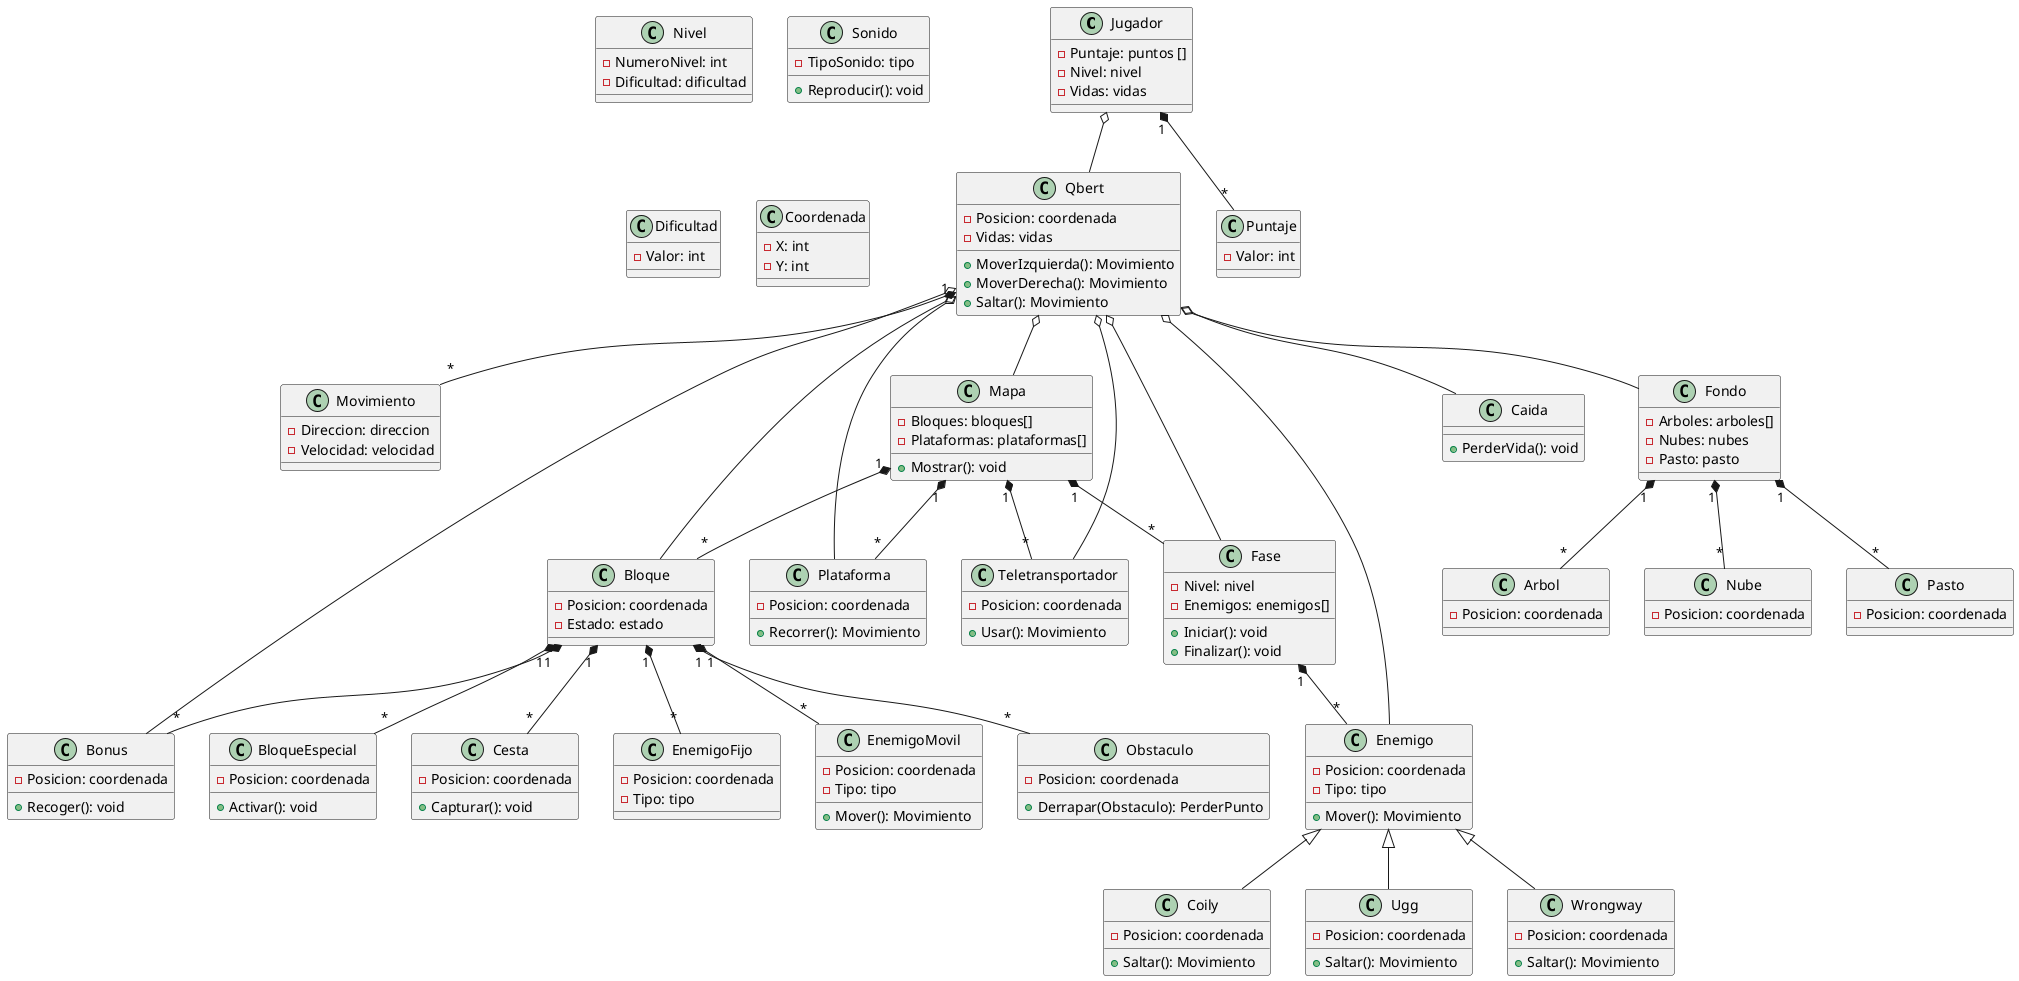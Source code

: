 @startuml
class Jugador {
    -Puntaje: puntos []
    -Nivel: nivel
    -Vidas: vidas
}
class Qbert {
    +MoverIzquierda(): Movimiento
    +MoverDerecha(): Movimiento
    +Saltar(): Movimiento
    -Posicion: coordenada
    -Vidas: vidas
}
class Movimiento {
    -Direccion: direccion
    -Velocidad: velocidad
}
class Bloque {
    -Posicion: coordenada
    -Estado: estado
}
class Enemigo {
    +Mover(): Movimiento
    -Posicion: coordenada
    -Tipo: tipo
}
class Coily {
    +Saltar(): Movimiento
    -Posicion: coordenada
}
class Ugg {
    +Saltar(): Movimiento
    -Posicion: coordenada
}
class Wrongway {
    +Saltar(): Movimiento
    -Posicion: coordenada
}
class Puntaje {
    -Valor: int
}
class Nivel {
    -NumeroNivel: int
    -Dificultad: dificultad
}
class Obstaculo {
    +Derrapar(Obstaculo): PerderPunto
    -Posicion: coordenada
}
class Caida {
    +PerderVida(): void
}
class BloqueEspecial {
    +Activar(): void
    -Posicion: coordenada
}
class Bonus {
    +Recoger(): void
    -Posicion: coordenada
}
class Cesta {
    +Capturar(): void
    -Posicion: coordenada
}
class Plataforma {
    +Recorrer(): Movimiento
    -Posicion: coordenada
}
class EnemigoFijo {
    -Posicion: coordenada
    -Tipo: tipo
}
class EnemigoMovil {
    +Mover(): Movimiento
    -Posicion: coordenada
    -Tipo: tipo
}
class Teletransportador {
    +Usar(): Movimiento
    -Posicion: coordenada
}
class Mapa {
    +Mostrar(): void
    -Bloques: bloques[]
    -Plataformas: plataformas[]
}
class Fase {
    +Iniciar(): void
    +Finalizar(): void
    -Nivel: nivel
    -Enemigos: enemigos[]
}
class Fondo {
    -Arboles: arboles[]
    -Nubes: nubes
    -Pasto: pasto
}
class Arbol {
    -Posicion: coordenada
}
class Nube {
    -Posicion: coordenada
}
class Pasto {
    -Posicion: coordenada
}
class Sonido {
    +Reproducir(): void
    -TipoSonido: tipo
}
class Dificultad {
    -Valor: int
}
class Coordenada {
    -X: int
    -Y: int
}

Jugador o-- Qbert
Jugador "1" *-- "*" Puntaje
Qbert "1" *-- "*" Movimiento
Qbert o-- Caida
Qbert o-- Bloque
Qbert o-- Bonus
Qbert o-- Plataforma
Qbert o-- Teletransportador
Qbert o-- Mapa
Qbert o-- Fase
Qbert o-- Fondo
Qbert o-- Enemigo

Enemigo <|-- Coily
Enemigo <|-- Ugg
Enemigo <|-- Wrongway

Mapa "1" *-- "*" Bloque
Mapa "1" *-- "*" Plataforma
Mapa "1" *-- "*" Teletransportador
Mapa "1" *-- "*" Fase
Fase "1" *-- "*" Enemigo

Fondo "1" *-- "*" Arbol
Fondo "1" *-- "*" Nube
Fondo "1" *-- "*" Pasto

Bloque "1" *-- "*" BloqueEspecial
Bloque "1" *-- "*" Obstaculo
Bloque "1" *-- "*" EnemigoFijo
Bloque "1" *-- "*" EnemigoMovil
Bloque "1" *-- "*" Cesta
Bloque "1" *-- "*" Bonus
@enduml
